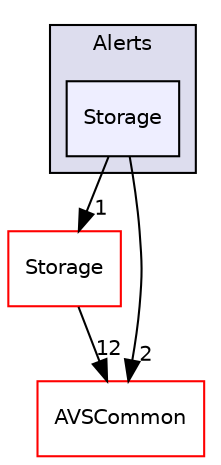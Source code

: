 digraph "/workplace/avs-device-sdk/CapabilityAgents/Alerts/include/Alerts/Storage" {
  compound=true
  node [ fontsize="10", fontname="Helvetica"];
  edge [ labelfontsize="10", labelfontname="Helvetica"];
  subgraph clusterdir_0756d7cbdb43a6da05839251aad86022 {
    graph [ bgcolor="#ddddee", pencolor="black", label="Alerts" fontname="Helvetica", fontsize="10", URL="dir_0756d7cbdb43a6da05839251aad86022.html"]
  dir_3a838cdc91a18df9ded334d2455473ab [shape=box, label="Storage", style="filled", fillcolor="#eeeeff", pencolor="black", URL="dir_3a838cdc91a18df9ded334d2455473ab.html"];
  }
  dir_d29c5f5a2915d6c5388c9daae4f109c7 [shape=box label="Storage" fillcolor="white" style="filled" color="red" URL="dir_d29c5f5a2915d6c5388c9daae4f109c7.html"];
  dir_13e65effb2bde530b17b3d5eefcd0266 [shape=box label="AVSCommon" fillcolor="white" style="filled" color="red" URL="dir_13e65effb2bde530b17b3d5eefcd0266.html"];
  dir_d29c5f5a2915d6c5388c9daae4f109c7->dir_13e65effb2bde530b17b3d5eefcd0266 [headlabel="12", labeldistance=1.5 headhref="dir_000302_000015.html"];
  dir_3a838cdc91a18df9ded334d2455473ab->dir_d29c5f5a2915d6c5388c9daae4f109c7 [headlabel="1", labeldistance=1.5 headhref="dir_000138_000302.html"];
  dir_3a838cdc91a18df9ded334d2455473ab->dir_13e65effb2bde530b17b3d5eefcd0266 [headlabel="2", labeldistance=1.5 headhref="dir_000138_000015.html"];
}
